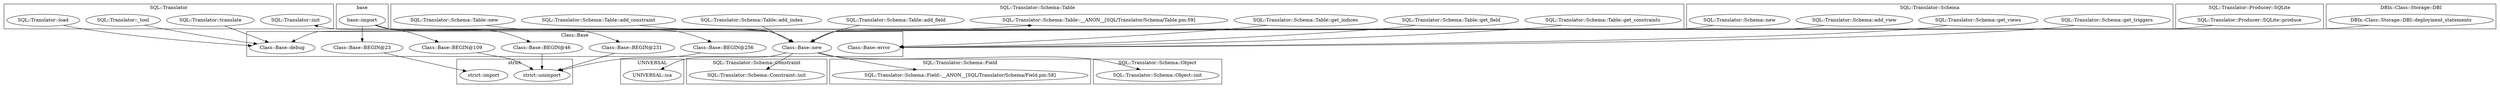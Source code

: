 digraph {
graph [overlap=false]
subgraph cluster_SQL_Translator {
	label="SQL::Translator";
	"SQL::Translator::load";
	"SQL::Translator::init";
	"SQL::Translator::translate";
	"SQL::Translator::_tool";
}
subgraph cluster_UNIVERSAL {
	label="UNIVERSAL";
	"UNIVERSAL::isa";
}
subgraph cluster_base {
	label="base";
	"base::import";
}
subgraph cluster_SQL_Translator_Schema_Constraint {
	label="SQL::Translator::Schema::Constraint";
	"SQL::Translator::Schema::Constraint::init";
}
subgraph cluster_SQL_Translator_Schema_Field {
	label="SQL::Translator::Schema::Field";
	"SQL::Translator::Schema::Field::__ANON__[SQL/Translator/Schema/Field.pm:58]";
}
subgraph cluster_SQL_Translator_Schema_Object {
	label="SQL::Translator::Schema::Object";
	"SQL::Translator::Schema::Object::init";
}
subgraph cluster_Class_Base {
	label="Class::Base";
	"Class::Base::BEGIN@23";
	"Class::Base::BEGIN@46";
	"Class::Base::new";
	"Class::Base::BEGIN@256";
	"Class::Base::BEGIN@231";
	"Class::Base::BEGIN@109";
	"Class::Base::error";
	"Class::Base::debug";
}
subgraph cluster_SQL_Translator_Schema {
	label="SQL::Translator::Schema";
	"SQL::Translator::Schema::add_view";
	"SQL::Translator::Schema::new";
	"SQL::Translator::Schema::get_triggers";
	"SQL::Translator::Schema::get_views";
}
subgraph cluster_strict {
	label="strict";
	"strict::import";
	"strict::unimport";
}
subgraph cluster_SQL_Translator_Schema_Table {
	label="SQL::Translator::Schema::Table";
	"SQL::Translator::Schema::Table::new";
	"SQL::Translator::Schema::Table::get_indices";
	"SQL::Translator::Schema::Table::get_constraints";
	"SQL::Translator::Schema::Table::add_index";
	"SQL::Translator::Schema::Table::add_constraint";
	"SQL::Translator::Schema::Table::__ANON__[SQL/Translator/Schema/Table.pm:59]";
	"SQL::Translator::Schema::Table::get_field";
	"SQL::Translator::Schema::Table::add_field";
}
subgraph cluster_SQL_Translator_Producer_SQLite {
	label="SQL::Translator::Producer::SQLite";
	"SQL::Translator::Producer::SQLite::produce";
}
subgraph cluster_DBIx_Class_Storage_DBI {
	label="DBIx::Class::Storage::DBI";
	"DBIx::Class::Storage::DBI::deployment_statements";
}
"Class::Base::new" -> "SQL::Translator::Schema::Field::__ANON__[SQL/Translator/Schema/Field.pm:58]";
"SQL::Translator::load" -> "Class::Base::debug";
"SQL::Translator::Producer::SQLite::produce" -> "Class::Base::debug";
"SQL::Translator::translate" -> "Class::Base::debug";
"SQL::Translator::_tool" -> "Class::Base::debug";
"Class::Base::BEGIN@109" -> "strict::unimport";
"Class::Base::BEGIN@46" -> "strict::unimport";
"Class::Base::BEGIN@256" -> "strict::unimport";
"Class::Base::BEGIN@231" -> "strict::unimport";
"base::import" -> "Class::Base::BEGIN@231";
"Class::Base::BEGIN@23" -> "strict::import";
"base::import" -> "Class::Base::BEGIN@109";
"base::import" -> "Class::Base::BEGIN@46";
"base::import" -> "Class::Base::BEGIN@256";
"Class::Base::new" -> "SQL::Translator::init";
"Class::Base::new" -> "SQL::Translator::Schema::Constraint::init";
"Class::Base::new" -> "SQL::Translator::Schema::Table::__ANON__[SQL/Translator/Schema/Table.pm:59]";
"Class::Base::new" -> "UNIVERSAL::isa";
"base::import" -> "Class::Base::BEGIN@23";
"Class::Base::new" -> "SQL::Translator::Schema::Object::init";
"SQL::Translator::Schema::Table::get_constraints" -> "Class::Base::error";
"SQL::Translator::Schema::Table::get_indices" -> "Class::Base::error";
"SQL::Translator::Schema::get_views" -> "Class::Base::error";
"SQL::Translator::Schema::get_triggers" -> "Class::Base::error";
"SQL::Translator::Schema::Table::get_field" -> "Class::Base::error";
"SQL::Translator::Schema::Table::new" -> "Class::Base::new";
"SQL::Translator::Schema::add_view" -> "Class::Base::new";
"SQL::Translator::Schema::Table::add_index" -> "Class::Base::new";
"SQL::Translator::Schema::new" -> "Class::Base::new";
"SQL::Translator::Schema::Table::add_constraint" -> "Class::Base::new";
"DBIx::Class::Storage::DBI::deployment_statements" -> "Class::Base::new";
"SQL::Translator::Schema::Table::add_field" -> "Class::Base::new";
}
